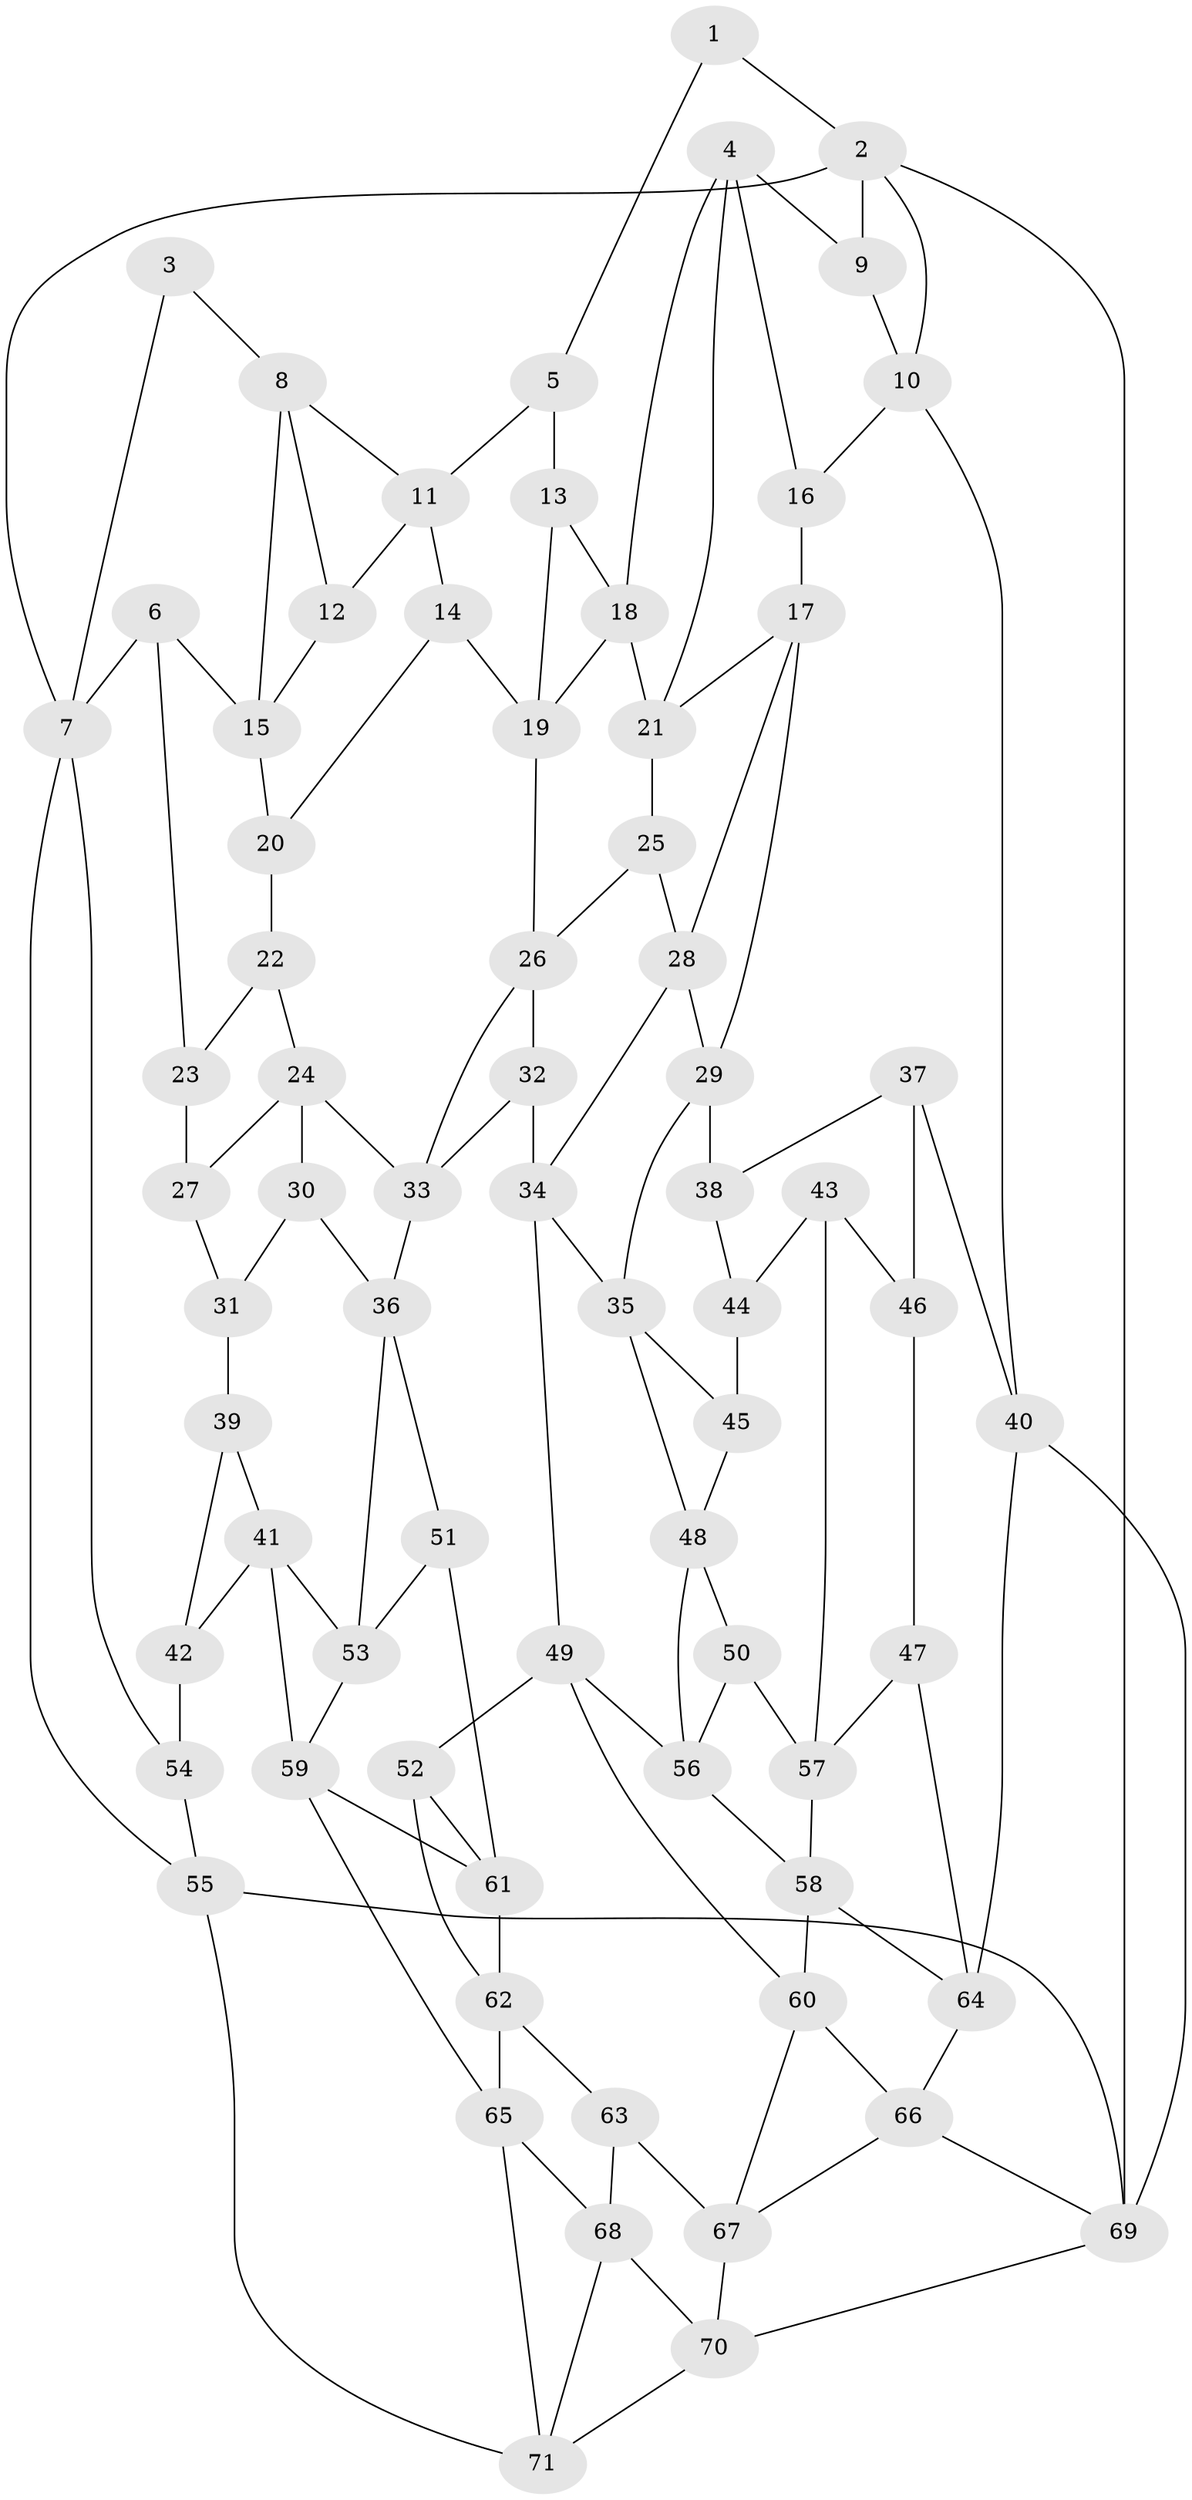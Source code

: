 // original degree distribution, {3: 0.028169014084507043, 4: 0.21830985915492956, 6: 0.2323943661971831, 5: 0.5211267605633803}
// Generated by graph-tools (version 1.1) at 2025/38/03/04/25 23:38:31]
// undirected, 71 vertices, 127 edges
graph export_dot {
  node [color=gray90,style=filled];
  1;
  2;
  3;
  4;
  5;
  6;
  7;
  8;
  9;
  10;
  11;
  12;
  13;
  14;
  15;
  16;
  17;
  18;
  19;
  20;
  21;
  22;
  23;
  24;
  25;
  26;
  27;
  28;
  29;
  30;
  31;
  32;
  33;
  34;
  35;
  36;
  37;
  38;
  39;
  40;
  41;
  42;
  43;
  44;
  45;
  46;
  47;
  48;
  49;
  50;
  51;
  52;
  53;
  54;
  55;
  56;
  57;
  58;
  59;
  60;
  61;
  62;
  63;
  64;
  65;
  66;
  67;
  68;
  69;
  70;
  71;
  1 -- 2 [weight=1.0];
  1 -- 5 [weight=1.0];
  2 -- 7 [weight=1.0];
  2 -- 9 [weight=1.0];
  2 -- 10 [weight=1.0];
  2 -- 69 [weight=1.0];
  3 -- 7 [weight=1.0];
  3 -- 8 [weight=1.0];
  4 -- 9 [weight=1.0];
  4 -- 16 [weight=1.0];
  4 -- 18 [weight=1.0];
  4 -- 21 [weight=1.0];
  5 -- 11 [weight=1.0];
  5 -- 13 [weight=2.0];
  6 -- 7 [weight=1.0];
  6 -- 15 [weight=1.0];
  6 -- 23 [weight=1.0];
  7 -- 54 [weight=1.0];
  7 -- 55 [weight=1.0];
  8 -- 11 [weight=1.0];
  8 -- 12 [weight=1.0];
  8 -- 15 [weight=1.0];
  9 -- 10 [weight=1.0];
  10 -- 16 [weight=1.0];
  10 -- 40 [weight=1.0];
  11 -- 12 [weight=1.0];
  11 -- 14 [weight=1.0];
  12 -- 15 [weight=1.0];
  13 -- 18 [weight=1.0];
  13 -- 19 [weight=1.0];
  14 -- 19 [weight=1.0];
  14 -- 20 [weight=1.0];
  15 -- 20 [weight=1.0];
  16 -- 17 [weight=1.0];
  17 -- 21 [weight=1.0];
  17 -- 28 [weight=1.0];
  17 -- 29 [weight=1.0];
  18 -- 19 [weight=1.0];
  18 -- 21 [weight=1.0];
  19 -- 26 [weight=1.0];
  20 -- 22 [weight=2.0];
  21 -- 25 [weight=1.0];
  22 -- 23 [weight=1.0];
  22 -- 24 [weight=1.0];
  23 -- 27 [weight=2.0];
  24 -- 27 [weight=1.0];
  24 -- 30 [weight=1.0];
  24 -- 33 [weight=1.0];
  25 -- 26 [weight=1.0];
  25 -- 28 [weight=1.0];
  26 -- 32 [weight=1.0];
  26 -- 33 [weight=1.0];
  27 -- 31 [weight=1.0];
  28 -- 29 [weight=1.0];
  28 -- 34 [weight=1.0];
  29 -- 35 [weight=1.0];
  29 -- 38 [weight=1.0];
  30 -- 31 [weight=1.0];
  30 -- 36 [weight=1.0];
  31 -- 39 [weight=1.0];
  32 -- 33 [weight=1.0];
  32 -- 34 [weight=1.0];
  33 -- 36 [weight=1.0];
  34 -- 35 [weight=1.0];
  34 -- 49 [weight=1.0];
  35 -- 45 [weight=1.0];
  35 -- 48 [weight=1.0];
  36 -- 51 [weight=1.0];
  36 -- 53 [weight=1.0];
  37 -- 38 [weight=1.0];
  37 -- 40 [weight=1.0];
  37 -- 46 [weight=2.0];
  38 -- 44 [weight=1.0];
  39 -- 41 [weight=1.0];
  39 -- 42 [weight=1.0];
  40 -- 64 [weight=1.0];
  40 -- 69 [weight=1.0];
  41 -- 42 [weight=1.0];
  41 -- 53 [weight=1.0];
  41 -- 59 [weight=1.0];
  42 -- 54 [weight=2.0];
  43 -- 44 [weight=1.0];
  43 -- 46 [weight=1.0];
  43 -- 57 [weight=1.0];
  44 -- 45 [weight=2.0];
  45 -- 48 [weight=1.0];
  46 -- 47 [weight=1.0];
  47 -- 57 [weight=1.0];
  47 -- 64 [weight=1.0];
  48 -- 50 [weight=1.0];
  48 -- 56 [weight=1.0];
  49 -- 52 [weight=1.0];
  49 -- 56 [weight=1.0];
  49 -- 60 [weight=1.0];
  50 -- 56 [weight=1.0];
  50 -- 57 [weight=1.0];
  51 -- 53 [weight=1.0];
  51 -- 61 [weight=1.0];
  52 -- 61 [weight=1.0];
  52 -- 62 [weight=1.0];
  53 -- 59 [weight=1.0];
  54 -- 55 [weight=1.0];
  55 -- 69 [weight=1.0];
  55 -- 71 [weight=1.0];
  56 -- 58 [weight=1.0];
  57 -- 58 [weight=1.0];
  58 -- 60 [weight=1.0];
  58 -- 64 [weight=1.0];
  59 -- 61 [weight=1.0];
  59 -- 65 [weight=1.0];
  60 -- 66 [weight=1.0];
  60 -- 67 [weight=1.0];
  61 -- 62 [weight=1.0];
  62 -- 63 [weight=1.0];
  62 -- 65 [weight=1.0];
  63 -- 67 [weight=1.0];
  63 -- 68 [weight=1.0];
  64 -- 66 [weight=1.0];
  65 -- 68 [weight=1.0];
  65 -- 71 [weight=1.0];
  66 -- 67 [weight=1.0];
  66 -- 69 [weight=1.0];
  67 -- 70 [weight=1.0];
  68 -- 70 [weight=1.0];
  68 -- 71 [weight=1.0];
  69 -- 70 [weight=1.0];
  70 -- 71 [weight=1.0];
}

